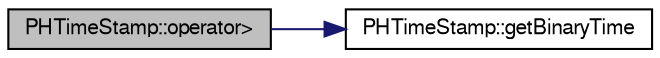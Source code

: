 digraph "PHTimeStamp::operator&gt;"
{
  bgcolor="transparent";
  edge [fontname="FreeSans",fontsize="10",labelfontname="FreeSans",labelfontsize="10"];
  node [fontname="FreeSans",fontsize="10",shape=record];
  rankdir="LR";
  Node1 [label="PHTimeStamp::operator\>",height=0.2,width=0.4,color="black", fillcolor="grey75", style="filled" fontcolor="black"];
  Node1 -> Node2 [color="midnightblue",fontsize="10",style="solid",fontname="FreeSans"];
  Node2 [label="PHTimeStamp::getBinaryTime",height=0.2,width=0.4,color="black",URL="$da/dc2/classPHTimeStamp.html#af0cba0d0c75a20cb21c1750ac59bcf17"];
}
